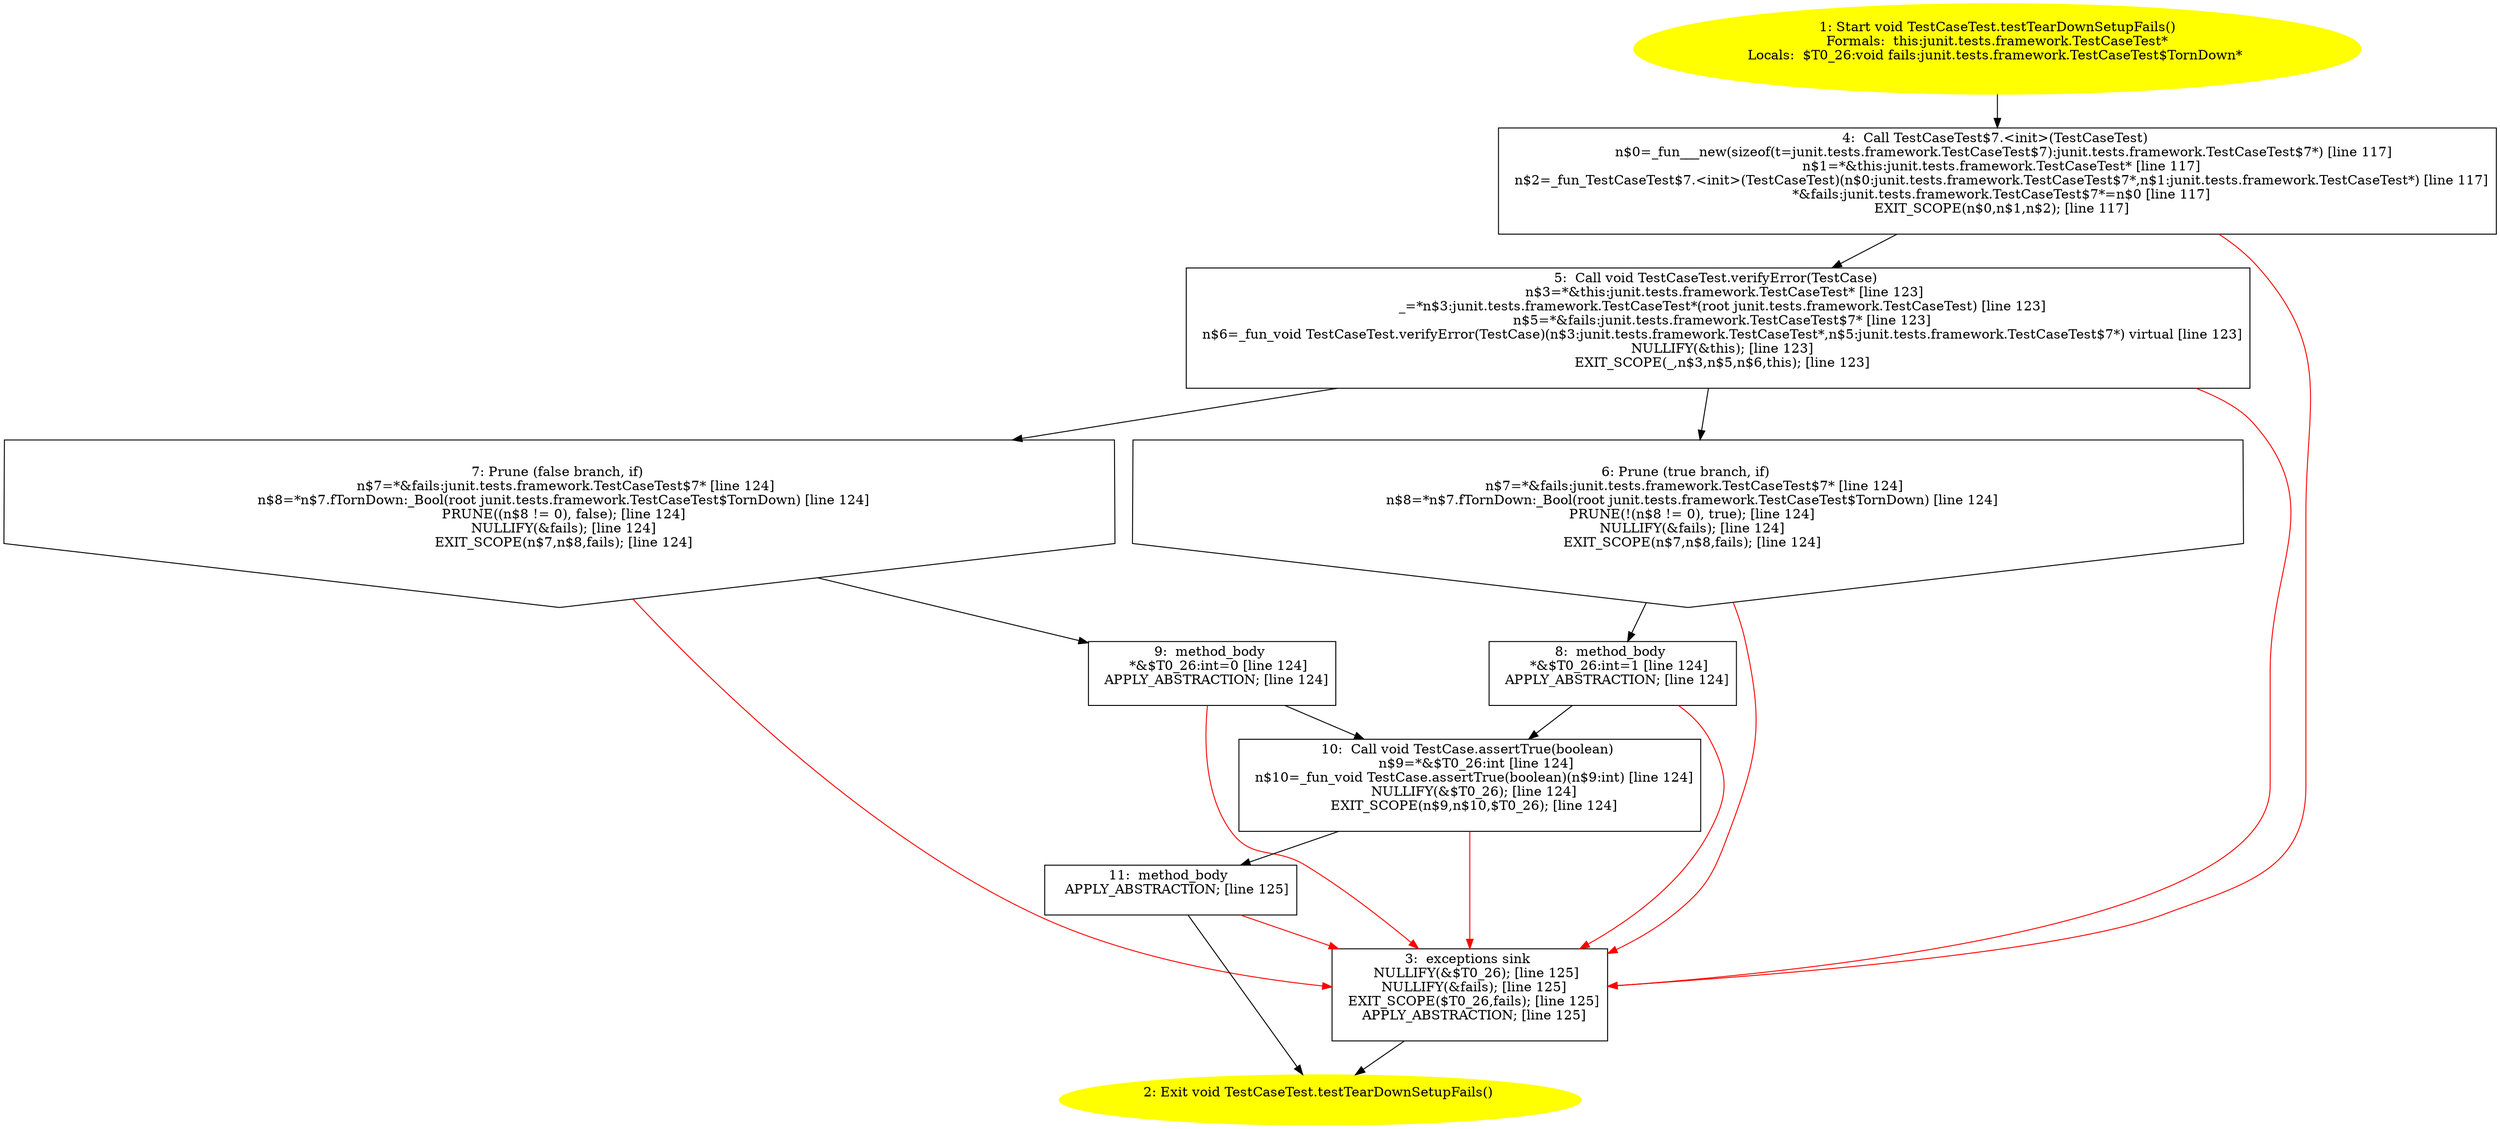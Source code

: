 /* @generated */
digraph cfg {
"junit.tests.framework.TestCaseTest.testTearDownSetupFails():void.d9dc5283abcda22c83545f40519a558b_1" [label="1: Start void TestCaseTest.testTearDownSetupFails()\nFormals:  this:junit.tests.framework.TestCaseTest*\nLocals:  $T0_26:void fails:junit.tests.framework.TestCaseTest$TornDown* \n  " color=yellow style=filled]
	

	 "junit.tests.framework.TestCaseTest.testTearDownSetupFails():void.d9dc5283abcda22c83545f40519a558b_1" -> "junit.tests.framework.TestCaseTest.testTearDownSetupFails():void.d9dc5283abcda22c83545f40519a558b_4" ;
"junit.tests.framework.TestCaseTest.testTearDownSetupFails():void.d9dc5283abcda22c83545f40519a558b_2" [label="2: Exit void TestCaseTest.testTearDownSetupFails() \n  " color=yellow style=filled]
	

"junit.tests.framework.TestCaseTest.testTearDownSetupFails():void.d9dc5283abcda22c83545f40519a558b_3" [label="3:  exceptions sink \n   NULLIFY(&$T0_26); [line 125]\n  NULLIFY(&fails); [line 125]\n  EXIT_SCOPE($T0_26,fails); [line 125]\n  APPLY_ABSTRACTION; [line 125]\n " shape="box"]
	

	 "junit.tests.framework.TestCaseTest.testTearDownSetupFails():void.d9dc5283abcda22c83545f40519a558b_3" -> "junit.tests.framework.TestCaseTest.testTearDownSetupFails():void.d9dc5283abcda22c83545f40519a558b_2" ;
"junit.tests.framework.TestCaseTest.testTearDownSetupFails():void.d9dc5283abcda22c83545f40519a558b_4" [label="4:  Call TestCaseTest$7.<init>(TestCaseTest) \n   n$0=_fun___new(sizeof(t=junit.tests.framework.TestCaseTest$7):junit.tests.framework.TestCaseTest$7*) [line 117]\n  n$1=*&this:junit.tests.framework.TestCaseTest* [line 117]\n  n$2=_fun_TestCaseTest$7.<init>(TestCaseTest)(n$0:junit.tests.framework.TestCaseTest$7*,n$1:junit.tests.framework.TestCaseTest*) [line 117]\n  *&fails:junit.tests.framework.TestCaseTest$7*=n$0 [line 117]\n  EXIT_SCOPE(n$0,n$1,n$2); [line 117]\n " shape="box"]
	

	 "junit.tests.framework.TestCaseTest.testTearDownSetupFails():void.d9dc5283abcda22c83545f40519a558b_4" -> "junit.tests.framework.TestCaseTest.testTearDownSetupFails():void.d9dc5283abcda22c83545f40519a558b_5" ;
	 "junit.tests.framework.TestCaseTest.testTearDownSetupFails():void.d9dc5283abcda22c83545f40519a558b_4" -> "junit.tests.framework.TestCaseTest.testTearDownSetupFails():void.d9dc5283abcda22c83545f40519a558b_3" [color="red" ];
"junit.tests.framework.TestCaseTest.testTearDownSetupFails():void.d9dc5283abcda22c83545f40519a558b_5" [label="5:  Call void TestCaseTest.verifyError(TestCase) \n   n$3=*&this:junit.tests.framework.TestCaseTest* [line 123]\n  _=*n$3:junit.tests.framework.TestCaseTest*(root junit.tests.framework.TestCaseTest) [line 123]\n  n$5=*&fails:junit.tests.framework.TestCaseTest$7* [line 123]\n  n$6=_fun_void TestCaseTest.verifyError(TestCase)(n$3:junit.tests.framework.TestCaseTest*,n$5:junit.tests.framework.TestCaseTest$7*) virtual [line 123]\n  NULLIFY(&this); [line 123]\n  EXIT_SCOPE(_,n$3,n$5,n$6,this); [line 123]\n " shape="box"]
	

	 "junit.tests.framework.TestCaseTest.testTearDownSetupFails():void.d9dc5283abcda22c83545f40519a558b_5" -> "junit.tests.framework.TestCaseTest.testTearDownSetupFails():void.d9dc5283abcda22c83545f40519a558b_6" ;
	 "junit.tests.framework.TestCaseTest.testTearDownSetupFails():void.d9dc5283abcda22c83545f40519a558b_5" -> "junit.tests.framework.TestCaseTest.testTearDownSetupFails():void.d9dc5283abcda22c83545f40519a558b_7" ;
	 "junit.tests.framework.TestCaseTest.testTearDownSetupFails():void.d9dc5283abcda22c83545f40519a558b_5" -> "junit.tests.framework.TestCaseTest.testTearDownSetupFails():void.d9dc5283abcda22c83545f40519a558b_3" [color="red" ];
"junit.tests.framework.TestCaseTest.testTearDownSetupFails():void.d9dc5283abcda22c83545f40519a558b_6" [label="6: Prune (true branch, if) \n   n$7=*&fails:junit.tests.framework.TestCaseTest$7* [line 124]\n  n$8=*n$7.fTornDown:_Bool(root junit.tests.framework.TestCaseTest$TornDown) [line 124]\n  PRUNE(!(n$8 != 0), true); [line 124]\n  NULLIFY(&fails); [line 124]\n  EXIT_SCOPE(n$7,n$8,fails); [line 124]\n " shape="invhouse"]
	

	 "junit.tests.framework.TestCaseTest.testTearDownSetupFails():void.d9dc5283abcda22c83545f40519a558b_6" -> "junit.tests.framework.TestCaseTest.testTearDownSetupFails():void.d9dc5283abcda22c83545f40519a558b_8" ;
	 "junit.tests.framework.TestCaseTest.testTearDownSetupFails():void.d9dc5283abcda22c83545f40519a558b_6" -> "junit.tests.framework.TestCaseTest.testTearDownSetupFails():void.d9dc5283abcda22c83545f40519a558b_3" [color="red" ];
"junit.tests.framework.TestCaseTest.testTearDownSetupFails():void.d9dc5283abcda22c83545f40519a558b_7" [label="7: Prune (false branch, if) \n   n$7=*&fails:junit.tests.framework.TestCaseTest$7* [line 124]\n  n$8=*n$7.fTornDown:_Bool(root junit.tests.framework.TestCaseTest$TornDown) [line 124]\n  PRUNE((n$8 != 0), false); [line 124]\n  NULLIFY(&fails); [line 124]\n  EXIT_SCOPE(n$7,n$8,fails); [line 124]\n " shape="invhouse"]
	

	 "junit.tests.framework.TestCaseTest.testTearDownSetupFails():void.d9dc5283abcda22c83545f40519a558b_7" -> "junit.tests.framework.TestCaseTest.testTearDownSetupFails():void.d9dc5283abcda22c83545f40519a558b_9" ;
	 "junit.tests.framework.TestCaseTest.testTearDownSetupFails():void.d9dc5283abcda22c83545f40519a558b_7" -> "junit.tests.framework.TestCaseTest.testTearDownSetupFails():void.d9dc5283abcda22c83545f40519a558b_3" [color="red" ];
"junit.tests.framework.TestCaseTest.testTearDownSetupFails():void.d9dc5283abcda22c83545f40519a558b_8" [label="8:  method_body \n   *&$T0_26:int=1 [line 124]\n  APPLY_ABSTRACTION; [line 124]\n " shape="box"]
	

	 "junit.tests.framework.TestCaseTest.testTearDownSetupFails():void.d9dc5283abcda22c83545f40519a558b_8" -> "junit.tests.framework.TestCaseTest.testTearDownSetupFails():void.d9dc5283abcda22c83545f40519a558b_10" ;
	 "junit.tests.framework.TestCaseTest.testTearDownSetupFails():void.d9dc5283abcda22c83545f40519a558b_8" -> "junit.tests.framework.TestCaseTest.testTearDownSetupFails():void.d9dc5283abcda22c83545f40519a558b_3" [color="red" ];
"junit.tests.framework.TestCaseTest.testTearDownSetupFails():void.d9dc5283abcda22c83545f40519a558b_9" [label="9:  method_body \n   *&$T0_26:int=0 [line 124]\n  APPLY_ABSTRACTION; [line 124]\n " shape="box"]
	

	 "junit.tests.framework.TestCaseTest.testTearDownSetupFails():void.d9dc5283abcda22c83545f40519a558b_9" -> "junit.tests.framework.TestCaseTest.testTearDownSetupFails():void.d9dc5283abcda22c83545f40519a558b_10" ;
	 "junit.tests.framework.TestCaseTest.testTearDownSetupFails():void.d9dc5283abcda22c83545f40519a558b_9" -> "junit.tests.framework.TestCaseTest.testTearDownSetupFails():void.d9dc5283abcda22c83545f40519a558b_3" [color="red" ];
"junit.tests.framework.TestCaseTest.testTearDownSetupFails():void.d9dc5283abcda22c83545f40519a558b_10" [label="10:  Call void TestCase.assertTrue(boolean) \n   n$9=*&$T0_26:int [line 124]\n  n$10=_fun_void TestCase.assertTrue(boolean)(n$9:int) [line 124]\n  NULLIFY(&$T0_26); [line 124]\n  EXIT_SCOPE(n$9,n$10,$T0_26); [line 124]\n " shape="box"]
	

	 "junit.tests.framework.TestCaseTest.testTearDownSetupFails():void.d9dc5283abcda22c83545f40519a558b_10" -> "junit.tests.framework.TestCaseTest.testTearDownSetupFails():void.d9dc5283abcda22c83545f40519a558b_11" ;
	 "junit.tests.framework.TestCaseTest.testTearDownSetupFails():void.d9dc5283abcda22c83545f40519a558b_10" -> "junit.tests.framework.TestCaseTest.testTearDownSetupFails():void.d9dc5283abcda22c83545f40519a558b_3" [color="red" ];
"junit.tests.framework.TestCaseTest.testTearDownSetupFails():void.d9dc5283abcda22c83545f40519a558b_11" [label="11:  method_body \n   APPLY_ABSTRACTION; [line 125]\n " shape="box"]
	

	 "junit.tests.framework.TestCaseTest.testTearDownSetupFails():void.d9dc5283abcda22c83545f40519a558b_11" -> "junit.tests.framework.TestCaseTest.testTearDownSetupFails():void.d9dc5283abcda22c83545f40519a558b_2" ;
	 "junit.tests.framework.TestCaseTest.testTearDownSetupFails():void.d9dc5283abcda22c83545f40519a558b_11" -> "junit.tests.framework.TestCaseTest.testTearDownSetupFails():void.d9dc5283abcda22c83545f40519a558b_3" [color="red" ];
}

